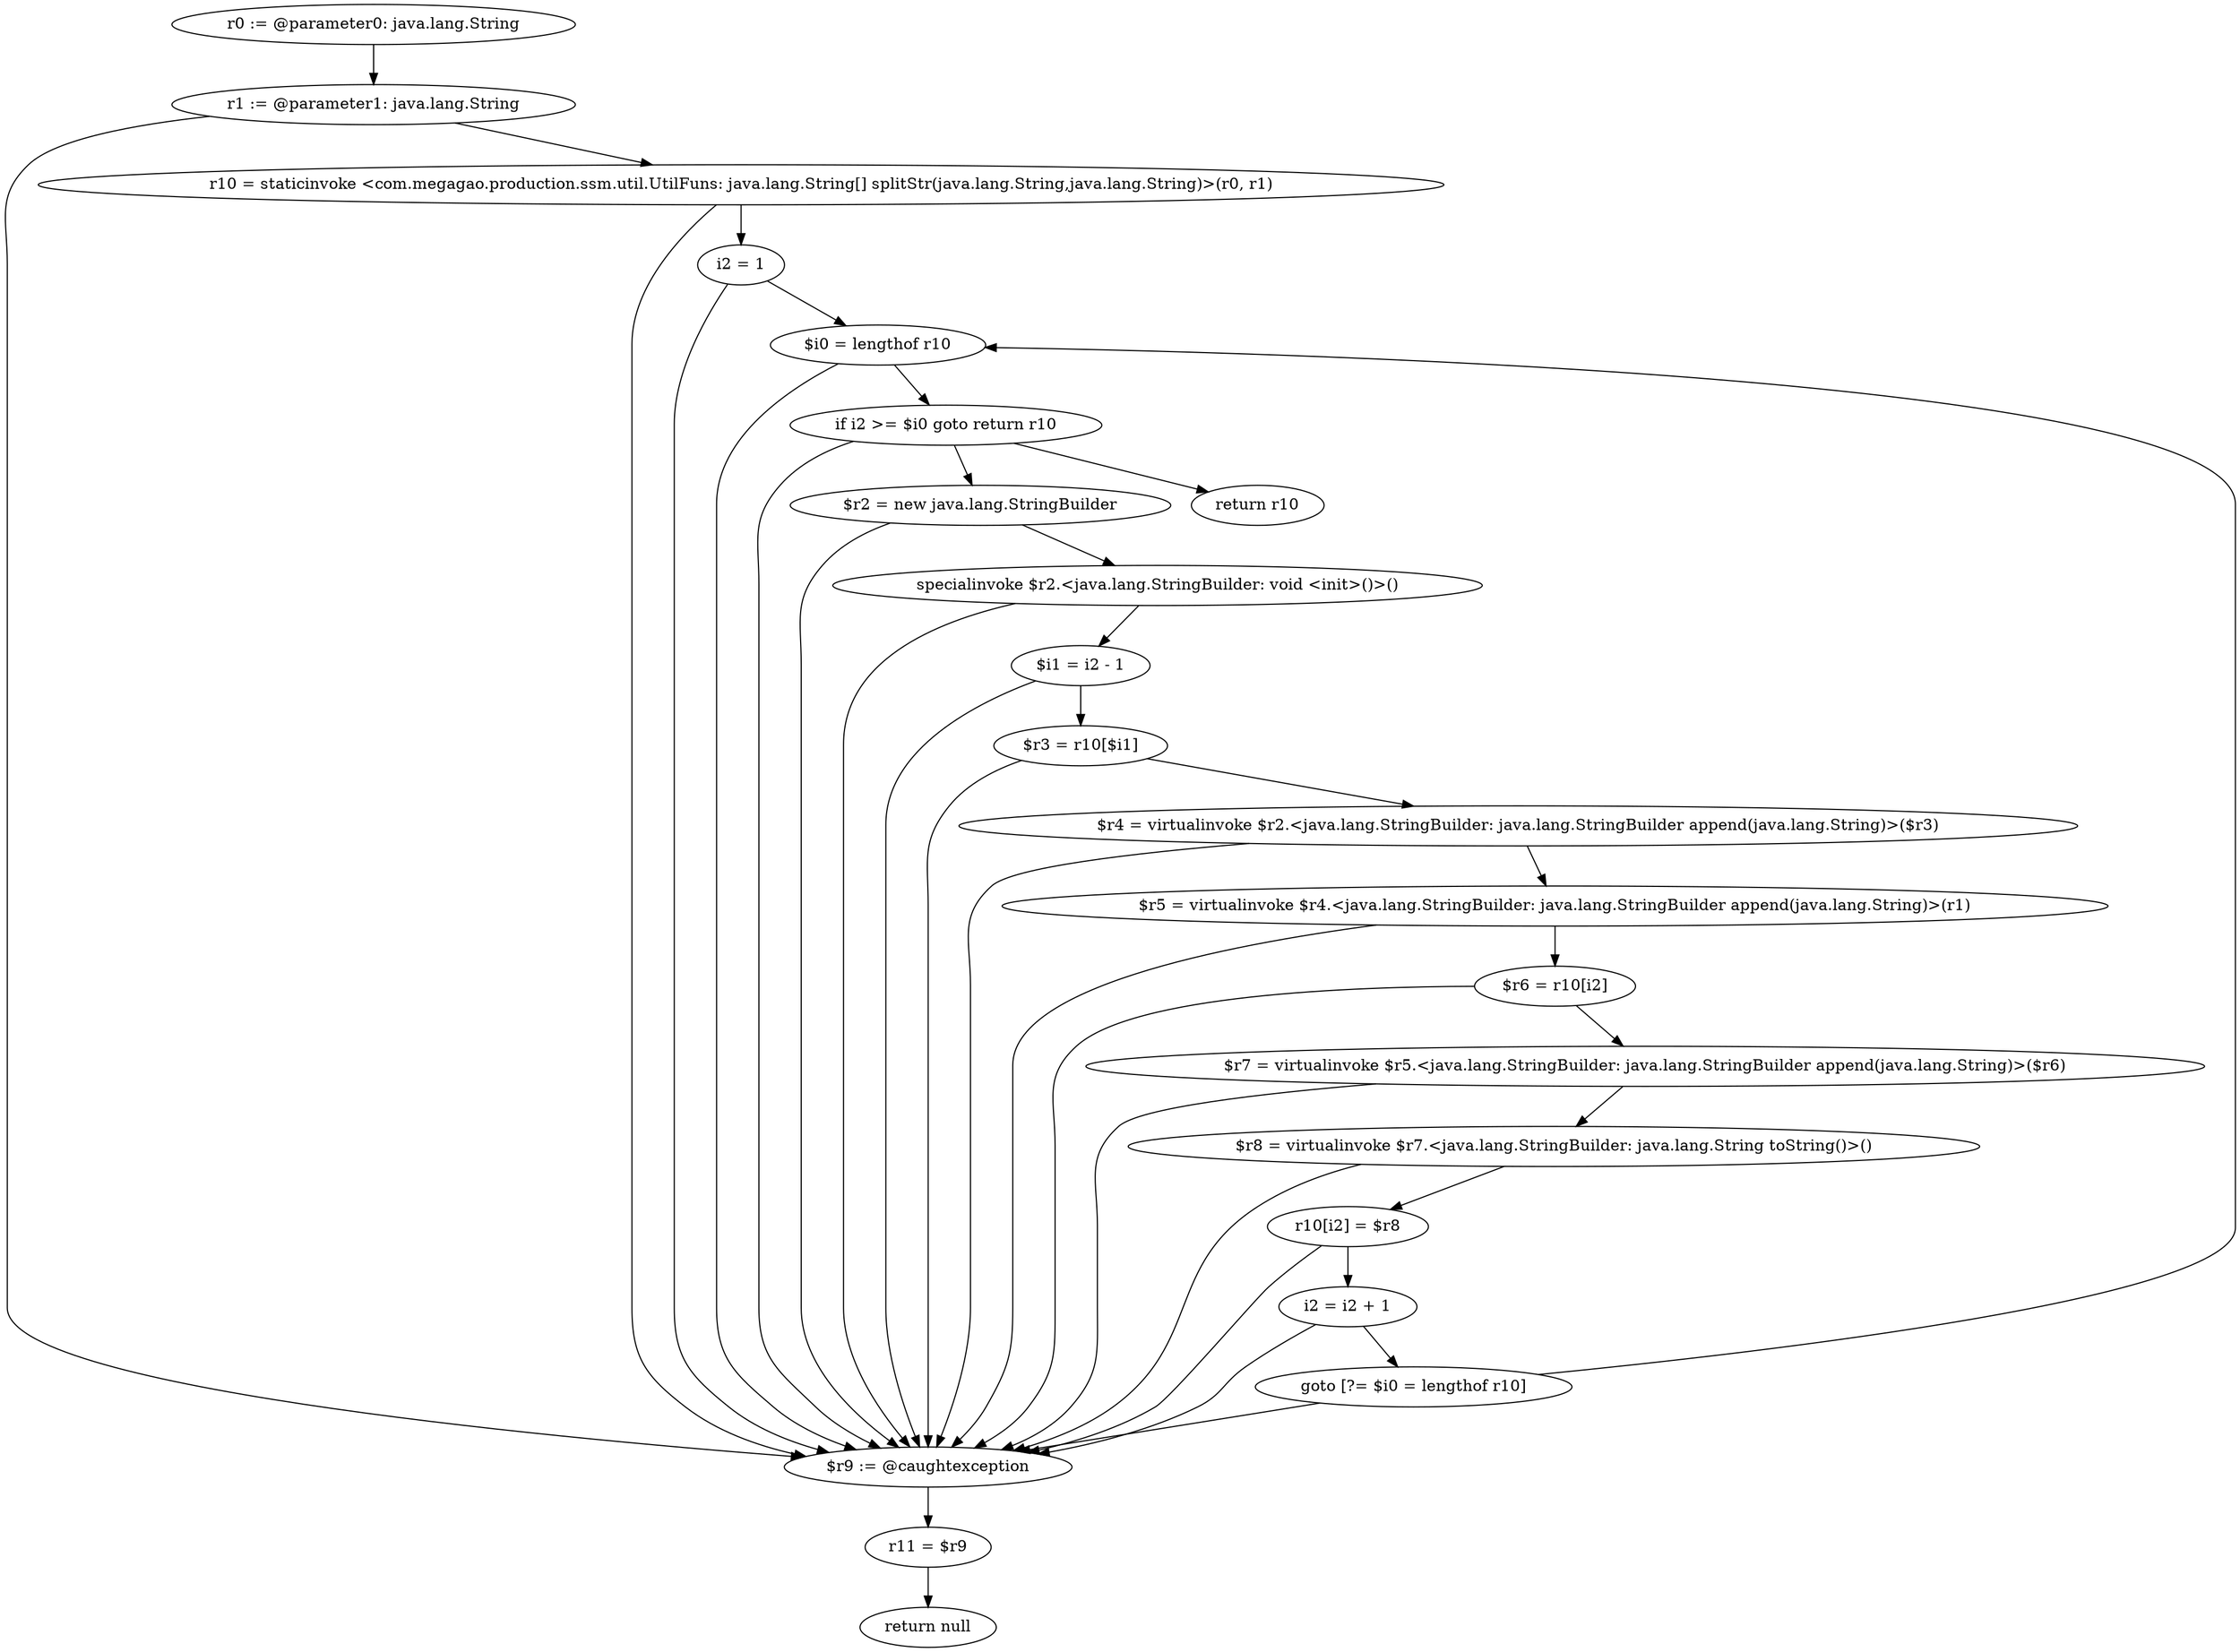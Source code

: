 digraph "unitGraph" {
    "r0 := @parameter0: java.lang.String"
    "r1 := @parameter1: java.lang.String"
    "r10 = staticinvoke <com.megagao.production.ssm.util.UtilFuns: java.lang.String[] splitStr(java.lang.String,java.lang.String)>(r0, r1)"
    "i2 = 1"
    "$i0 = lengthof r10"
    "if i2 >= $i0 goto return r10"
    "$r2 = new java.lang.StringBuilder"
    "specialinvoke $r2.<java.lang.StringBuilder: void <init>()>()"
    "$i1 = i2 - 1"
    "$r3 = r10[$i1]"
    "$r4 = virtualinvoke $r2.<java.lang.StringBuilder: java.lang.StringBuilder append(java.lang.String)>($r3)"
    "$r5 = virtualinvoke $r4.<java.lang.StringBuilder: java.lang.StringBuilder append(java.lang.String)>(r1)"
    "$r6 = r10[i2]"
    "$r7 = virtualinvoke $r5.<java.lang.StringBuilder: java.lang.StringBuilder append(java.lang.String)>($r6)"
    "$r8 = virtualinvoke $r7.<java.lang.StringBuilder: java.lang.String toString()>()"
    "r10[i2] = $r8"
    "i2 = i2 + 1"
    "goto [?= $i0 = lengthof r10]"
    "return r10"
    "$r9 := @caughtexception"
    "r11 = $r9"
    "return null"
    "r0 := @parameter0: java.lang.String"->"r1 := @parameter1: java.lang.String";
    "r1 := @parameter1: java.lang.String"->"r10 = staticinvoke <com.megagao.production.ssm.util.UtilFuns: java.lang.String[] splitStr(java.lang.String,java.lang.String)>(r0, r1)";
    "r1 := @parameter1: java.lang.String"->"$r9 := @caughtexception";
    "r10 = staticinvoke <com.megagao.production.ssm.util.UtilFuns: java.lang.String[] splitStr(java.lang.String,java.lang.String)>(r0, r1)"->"i2 = 1";
    "r10 = staticinvoke <com.megagao.production.ssm.util.UtilFuns: java.lang.String[] splitStr(java.lang.String,java.lang.String)>(r0, r1)"->"$r9 := @caughtexception";
    "i2 = 1"->"$i0 = lengthof r10";
    "i2 = 1"->"$r9 := @caughtexception";
    "$i0 = lengthof r10"->"if i2 >= $i0 goto return r10";
    "$i0 = lengthof r10"->"$r9 := @caughtexception";
    "if i2 >= $i0 goto return r10"->"$r2 = new java.lang.StringBuilder";
    "if i2 >= $i0 goto return r10"->"return r10";
    "if i2 >= $i0 goto return r10"->"$r9 := @caughtexception";
    "$r2 = new java.lang.StringBuilder"->"specialinvoke $r2.<java.lang.StringBuilder: void <init>()>()";
    "$r2 = new java.lang.StringBuilder"->"$r9 := @caughtexception";
    "specialinvoke $r2.<java.lang.StringBuilder: void <init>()>()"->"$i1 = i2 - 1";
    "specialinvoke $r2.<java.lang.StringBuilder: void <init>()>()"->"$r9 := @caughtexception";
    "$i1 = i2 - 1"->"$r3 = r10[$i1]";
    "$i1 = i2 - 1"->"$r9 := @caughtexception";
    "$r3 = r10[$i1]"->"$r4 = virtualinvoke $r2.<java.lang.StringBuilder: java.lang.StringBuilder append(java.lang.String)>($r3)";
    "$r3 = r10[$i1]"->"$r9 := @caughtexception";
    "$r4 = virtualinvoke $r2.<java.lang.StringBuilder: java.lang.StringBuilder append(java.lang.String)>($r3)"->"$r5 = virtualinvoke $r4.<java.lang.StringBuilder: java.lang.StringBuilder append(java.lang.String)>(r1)";
    "$r4 = virtualinvoke $r2.<java.lang.StringBuilder: java.lang.StringBuilder append(java.lang.String)>($r3)"->"$r9 := @caughtexception";
    "$r5 = virtualinvoke $r4.<java.lang.StringBuilder: java.lang.StringBuilder append(java.lang.String)>(r1)"->"$r6 = r10[i2]";
    "$r5 = virtualinvoke $r4.<java.lang.StringBuilder: java.lang.StringBuilder append(java.lang.String)>(r1)"->"$r9 := @caughtexception";
    "$r6 = r10[i2]"->"$r7 = virtualinvoke $r5.<java.lang.StringBuilder: java.lang.StringBuilder append(java.lang.String)>($r6)";
    "$r6 = r10[i2]"->"$r9 := @caughtexception";
    "$r7 = virtualinvoke $r5.<java.lang.StringBuilder: java.lang.StringBuilder append(java.lang.String)>($r6)"->"$r8 = virtualinvoke $r7.<java.lang.StringBuilder: java.lang.String toString()>()";
    "$r7 = virtualinvoke $r5.<java.lang.StringBuilder: java.lang.StringBuilder append(java.lang.String)>($r6)"->"$r9 := @caughtexception";
    "$r8 = virtualinvoke $r7.<java.lang.StringBuilder: java.lang.String toString()>()"->"r10[i2] = $r8";
    "$r8 = virtualinvoke $r7.<java.lang.StringBuilder: java.lang.String toString()>()"->"$r9 := @caughtexception";
    "r10[i2] = $r8"->"i2 = i2 + 1";
    "r10[i2] = $r8"->"$r9 := @caughtexception";
    "i2 = i2 + 1"->"goto [?= $i0 = lengthof r10]";
    "i2 = i2 + 1"->"$r9 := @caughtexception";
    "goto [?= $i0 = lengthof r10]"->"$i0 = lengthof r10";
    "goto [?= $i0 = lengthof r10]"->"$r9 := @caughtexception";
    "$r9 := @caughtexception"->"r11 = $r9";
    "r11 = $r9"->"return null";
}
